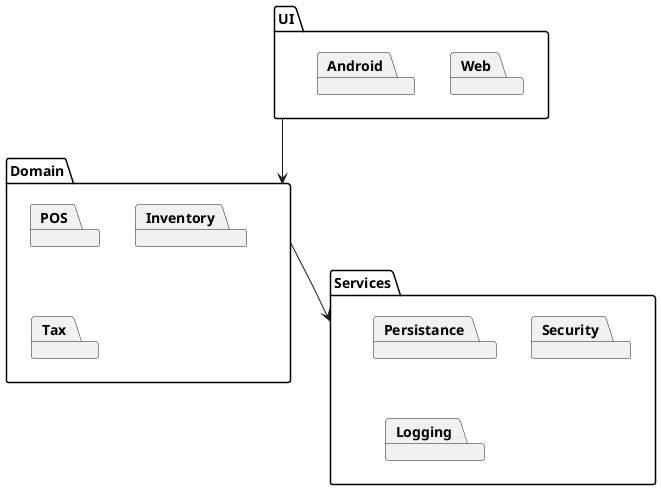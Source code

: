 @startuml package diagram

package UI {
    package Web
    package Android
}

package Domain {
    package POS
    package Inventory
    package Tax
}

package Services {
    package Persistance
    package Security
    package Logging
}

UI --> Domain
Domain --> Services

@enduml